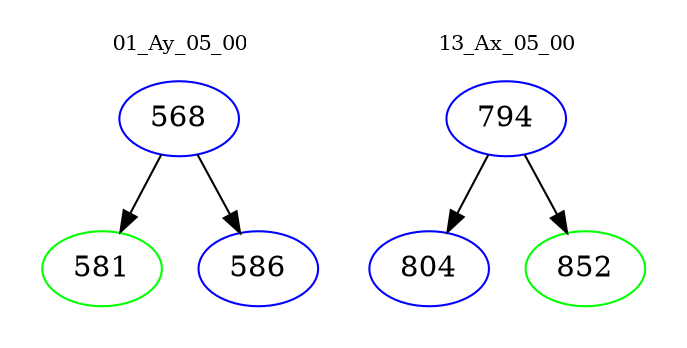 digraph{
subgraph cluster_0 {
color = white
label = "01_Ay_05_00";
fontsize=10;
T0_568 [label="568", color="blue"]
T0_568 -> T0_581 [color="black"]
T0_581 [label="581", color="green"]
T0_568 -> T0_586 [color="black"]
T0_586 [label="586", color="blue"]
}
subgraph cluster_1 {
color = white
label = "13_Ax_05_00";
fontsize=10;
T1_794 [label="794", color="blue"]
T1_794 -> T1_804 [color="black"]
T1_804 [label="804", color="blue"]
T1_794 -> T1_852 [color="black"]
T1_852 [label="852", color="green"]
}
}
